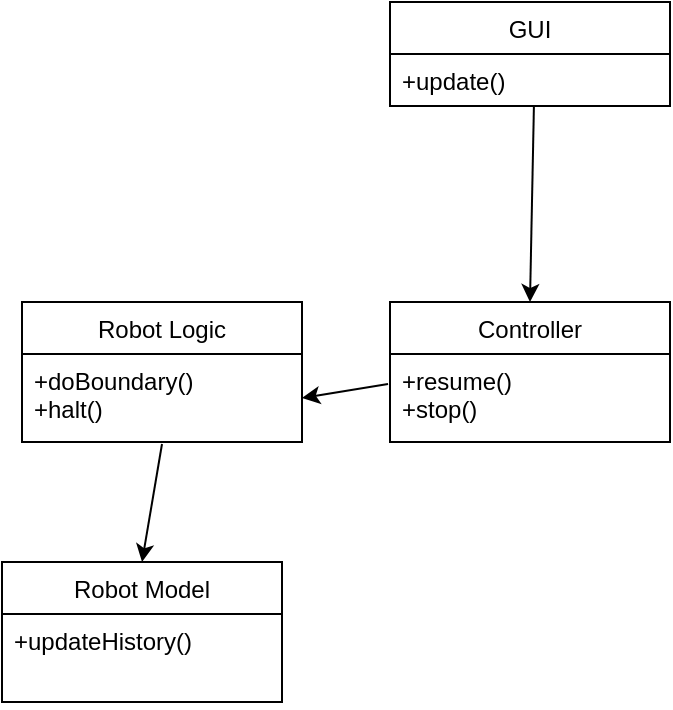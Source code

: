 <mxfile version="14.5.0" type="device"><diagram id="C5RBs43oDa-KdzZeNtuy" name="Page-1"><mxGraphModel dx="460" dy="727" grid="1" gridSize="10" guides="1" tooltips="1" connect="1" arrows="1" fold="1" page="1" pageScale="1" pageWidth="827" pageHeight="1169" math="0" shadow="0"><root><mxCell id="WIyWlLk6GJQsqaUBKTNV-0"/><mxCell id="WIyWlLk6GJQsqaUBKTNV-1" parent="WIyWlLk6GJQsqaUBKTNV-0"/><mxCell id="hqSLv8c85ZZC3G_r9u4E-0" value="GUI" style="swimlane;fontStyle=0;childLayout=stackLayout;horizontal=1;startSize=26;fillColor=none;horizontalStack=0;resizeParent=1;resizeParentMax=0;resizeLast=0;collapsible=1;marginBottom=0;" vertex="1" parent="WIyWlLk6GJQsqaUBKTNV-1"><mxGeometry x="344" y="80" width="140" height="52" as="geometry"/></mxCell><mxCell id="hqSLv8c85ZZC3G_r9u4E-1" value="+update()" style="text;strokeColor=none;fillColor=none;align=left;verticalAlign=top;spacingLeft=4;spacingRight=4;overflow=hidden;rotatable=0;points=[[0,0.5],[1,0.5]];portConstraint=eastwest;" vertex="1" parent="hqSLv8c85ZZC3G_r9u4E-0"><mxGeometry y="26" width="140" height="26" as="geometry"/></mxCell><mxCell id="hqSLv8c85ZZC3G_r9u4E-4" value="" style="endArrow=classic;html=1;exitX=0.514;exitY=1;exitDx=0;exitDy=0;exitPerimeter=0;entryX=0.5;entryY=0;entryDx=0;entryDy=0;" edge="1" parent="WIyWlLk6GJQsqaUBKTNV-1" source="hqSLv8c85ZZC3G_r9u4E-1" target="hqSLv8c85ZZC3G_r9u4E-5"><mxGeometry width="50" height="50" relative="1" as="geometry"><mxPoint x="400" y="430" as="sourcePoint"/><mxPoint x="416" y="210" as="targetPoint"/></mxGeometry></mxCell><mxCell id="hqSLv8c85ZZC3G_r9u4E-5" value="Controller" style="swimlane;fontStyle=0;childLayout=stackLayout;horizontal=1;startSize=26;fillColor=none;horizontalStack=0;resizeParent=1;resizeParentMax=0;resizeLast=0;collapsible=1;marginBottom=0;" vertex="1" parent="WIyWlLk6GJQsqaUBKTNV-1"><mxGeometry x="344" y="230" width="140" height="70" as="geometry"/></mxCell><mxCell id="hqSLv8c85ZZC3G_r9u4E-6" value="+resume()&#10;+stop()" style="text;strokeColor=none;fillColor=none;align=left;verticalAlign=top;spacingLeft=4;spacingRight=4;overflow=hidden;rotatable=0;points=[[0,0.5],[1,0.5]];portConstraint=eastwest;" vertex="1" parent="hqSLv8c85ZZC3G_r9u4E-5"><mxGeometry y="26" width="140" height="44" as="geometry"/></mxCell><mxCell id="hqSLv8c85ZZC3G_r9u4E-7" value="Robot Logic" style="swimlane;fontStyle=0;childLayout=stackLayout;horizontal=1;startSize=26;fillColor=none;horizontalStack=0;resizeParent=1;resizeParentMax=0;resizeLast=0;collapsible=1;marginBottom=0;" vertex="1" parent="WIyWlLk6GJQsqaUBKTNV-1"><mxGeometry x="160" y="230" width="140" height="70" as="geometry"/></mxCell><mxCell id="hqSLv8c85ZZC3G_r9u4E-8" value="+doBoundary()&#10;+halt()" style="text;strokeColor=none;fillColor=none;align=left;verticalAlign=top;spacingLeft=4;spacingRight=4;overflow=hidden;rotatable=0;points=[[0,0.5],[1,0.5]];portConstraint=eastwest;" vertex="1" parent="hqSLv8c85ZZC3G_r9u4E-7"><mxGeometry y="26" width="140" height="44" as="geometry"/></mxCell><mxCell id="hqSLv8c85ZZC3G_r9u4E-9" value="" style="endArrow=classic;html=1;exitX=-0.007;exitY=0.341;exitDx=0;exitDy=0;exitPerimeter=0;entryX=1;entryY=0.5;entryDx=0;entryDy=0;" edge="1" parent="WIyWlLk6GJQsqaUBKTNV-1" source="hqSLv8c85ZZC3G_r9u4E-6" target="hqSLv8c85ZZC3G_r9u4E-8"><mxGeometry width="50" height="50" relative="1" as="geometry"><mxPoint x="425.96" y="142" as="sourcePoint"/><mxPoint x="424" y="240" as="targetPoint"/></mxGeometry></mxCell><mxCell id="hqSLv8c85ZZC3G_r9u4E-13" value="Robot Model" style="swimlane;fontStyle=0;childLayout=stackLayout;horizontal=1;startSize=26;fillColor=none;horizontalStack=0;resizeParent=1;resizeParentMax=0;resizeLast=0;collapsible=1;marginBottom=0;" vertex="1" parent="WIyWlLk6GJQsqaUBKTNV-1"><mxGeometry x="150" y="360" width="140" height="70" as="geometry"/></mxCell><mxCell id="hqSLv8c85ZZC3G_r9u4E-14" value="+updateHistory()" style="text;strokeColor=none;fillColor=none;align=left;verticalAlign=top;spacingLeft=4;spacingRight=4;overflow=hidden;rotatable=0;points=[[0,0.5],[1,0.5]];portConstraint=eastwest;" vertex="1" parent="hqSLv8c85ZZC3G_r9u4E-13"><mxGeometry y="26" width="140" height="44" as="geometry"/></mxCell><mxCell id="hqSLv8c85ZZC3G_r9u4E-15" value="" style="endArrow=classic;html=1;exitX=0.5;exitY=1.023;exitDx=0;exitDy=0;exitPerimeter=0;entryX=0.5;entryY=0;entryDx=0;entryDy=0;" edge="1" parent="WIyWlLk6GJQsqaUBKTNV-1" source="hqSLv8c85ZZC3G_r9u4E-8" target="hqSLv8c85ZZC3G_r9u4E-13"><mxGeometry width="50" height="50" relative="1" as="geometry"><mxPoint x="200" y="370" as="sourcePoint"/><mxPoint x="250" y="320" as="targetPoint"/></mxGeometry></mxCell></root></mxGraphModel></diagram></mxfile>